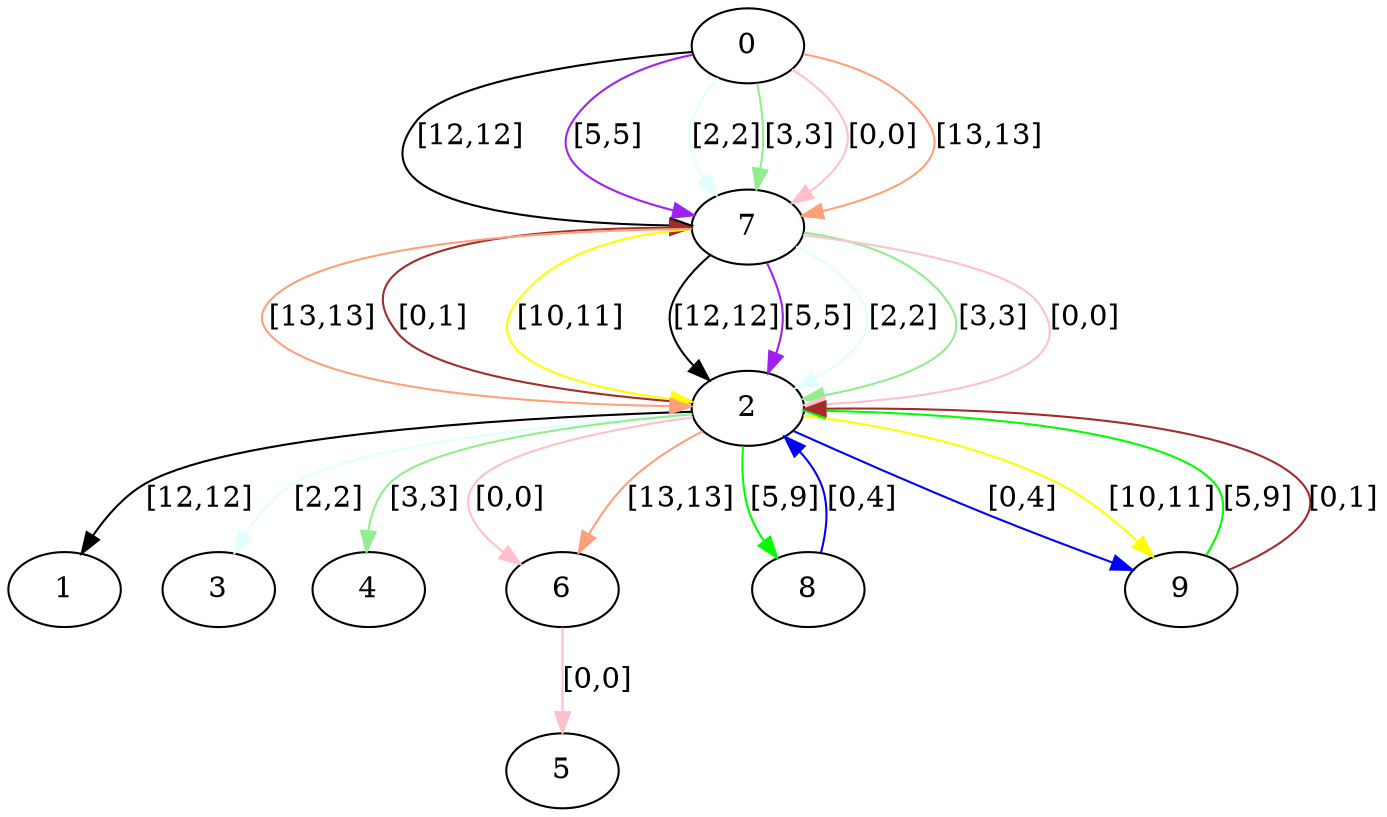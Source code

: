 digraph  {
0 [Internal=1, label=0];
1 [Internal=1, label=1];
2 [Internal=1, label=2];
3 [Internal=1, label=3];
4 [Internal=1, label=4];
5 [Internal=1, label=5];
6 [Internal=1, label=6];
7 [Internal=1, label=7];
8 [Internal=1, label=8];
9 [Internal=1, label=9];
0 -> 7  [color=black, key=0, label="[12,12]"];
0 -> 7  [color=purple, key=1, label="[5,5]"];
0 -> 7  [color=lightcyan, key=2, label="[2,2]"];
0 -> 7  [color=lightgreen, key=3, label="[3,3]"];
0 -> 7  [color=pink, key=4, label="[0,0]"];
0 -> 7  [color=lightsalmon, key=5, label="[13,13]"];
2 -> 9  [color=blue, key=0, label="[0,4]"];
2 -> 9  [color=yellow, key=1, label="[10,11]"];
2 -> 8  [color=green, key=0, label="[5,9]"];
2 -> 7  [color=brown, key=0, label="[0,1]"];
2 -> 1  [color=black, key=0, label="[12,12]"];
2 -> 3  [color=lightcyan, key=0, label="[2,2]"];
2 -> 4  [color=lightgreen, key=0, label="[3,3]"];
2 -> 6  [color=pink, key=0, label="[0,0]"];
2 -> 6  [color=lightsalmon, key=1, label="[13,13]"];
6 -> 5  [color=pink, key=0, label="[0,0]"];
7 -> 2  [color=yellow, key=0, label="[10,11]"];
7 -> 2  [color=black, key=1, label="[12,12]"];
7 -> 2  [color=purple, key=2, label="[5,5]"];
7 -> 2  [color=lightcyan, key=3, label="[2,2]"];
7 -> 2  [color=lightgreen, key=4, label="[3,3]"];
7 -> 2  [color=pink, key=5, label="[0,0]"];
7 -> 2  [color=lightsalmon, key=6, label="[13,13]"];
8 -> 2  [color=blue, key=0, label="[0,4]"];
9 -> 2  [color=green, key=0, label="[5,9]"];
9 -> 2  [color=brown, key=1, label="[0,1]"];
}
